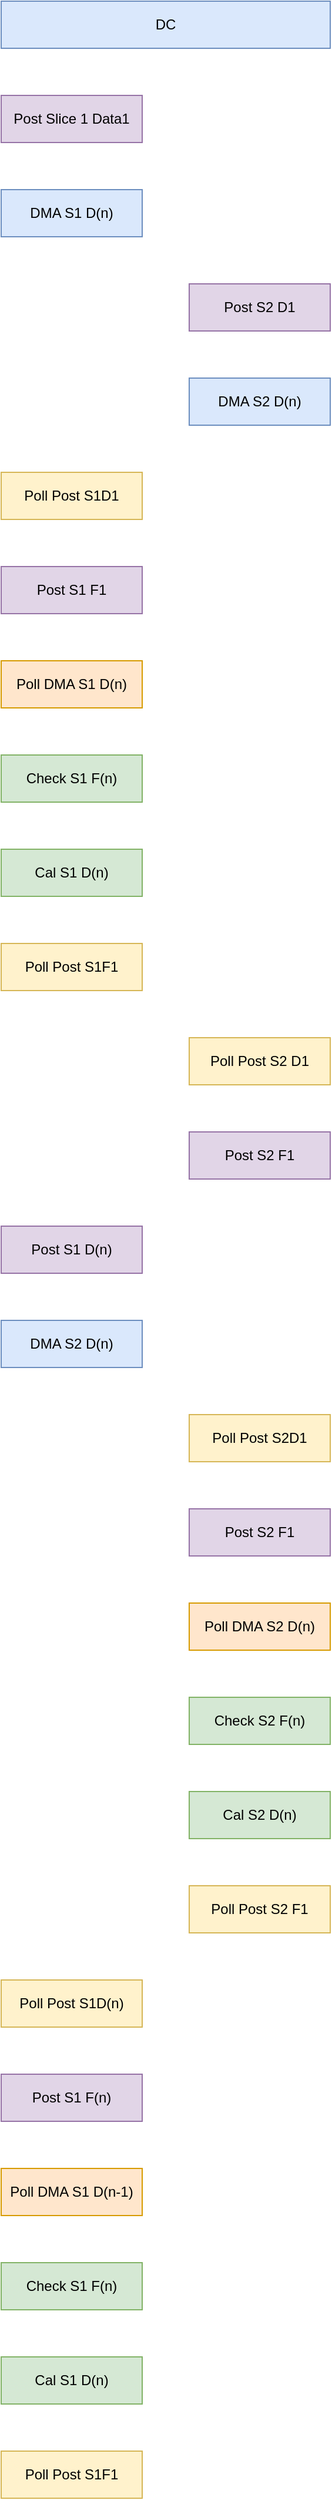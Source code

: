 <mxfile version="22.1.18" type="github">
  <diagram name="Page-1" id="3Tf1uQsE-VSfRwFhdxx6">
    <mxGraphModel dx="1035" dy="2142" grid="1" gridSize="10" guides="1" tooltips="1" connect="1" arrows="1" fold="1" page="1" pageScale="1" pageWidth="850" pageHeight="1100" math="0" shadow="0">
      <root>
        <mxCell id="0" />
        <mxCell id="1" parent="0" />
        <mxCell id="5yzuzg_MkdJ3tbxDxPKs-1" value="DC" style="rounded=0;whiteSpace=wrap;html=1;fillColor=#dae8fc;strokeColor=#6c8ebf;" vertex="1" parent="1">
          <mxGeometry x="1000" y="-1080" width="280" height="40" as="geometry" />
        </mxCell>
        <mxCell id="5yzuzg_MkdJ3tbxDxPKs-2" value="Post Slice 1 Data1" style="rounded=0;whiteSpace=wrap;html=1;fillColor=#e1d5e7;strokeColor=#9673a6;" vertex="1" parent="1">
          <mxGeometry x="1000" y="-1000" width="120" height="40" as="geometry" />
        </mxCell>
        <mxCell id="5yzuzg_MkdJ3tbxDxPKs-3" value="Poll Post S1D1" style="rounded=0;whiteSpace=wrap;html=1;fillColor=#fff2cc;strokeColor=#d6b656;" vertex="1" parent="1">
          <mxGeometry x="1000" y="-680" width="120" height="40" as="geometry" />
        </mxCell>
        <mxCell id="5yzuzg_MkdJ3tbxDxPKs-6" value="Check S1 F(n)" style="rounded=0;whiteSpace=wrap;html=1;fillColor=#d5e8d4;strokeColor=#82b366;" vertex="1" parent="1">
          <mxGeometry x="1000" y="-440" width="120" height="40" as="geometry" />
        </mxCell>
        <mxCell id="5yzuzg_MkdJ3tbxDxPKs-8" value="Post S2 D1" style="rounded=0;whiteSpace=wrap;html=1;fillColor=#e1d5e7;strokeColor=#9673a6;" vertex="1" parent="1">
          <mxGeometry x="1160" y="-840" width="120" height="40" as="geometry" />
        </mxCell>
        <mxCell id="5yzuzg_MkdJ3tbxDxPKs-9" value="DMA S1 D(n)" style="rounded=0;whiteSpace=wrap;html=1;fillColor=#dae8fc;strokeColor=#6c8ebf;" vertex="1" parent="1">
          <mxGeometry x="1000" y="-920" width="120" height="40" as="geometry" />
        </mxCell>
        <mxCell id="5yzuzg_MkdJ3tbxDxPKs-12" value="DMA S2 D(n)" style="rounded=0;whiteSpace=wrap;html=1;fillColor=#dae8fc;strokeColor=#6c8ebf;" vertex="1" parent="1">
          <mxGeometry x="1160" y="-760" width="120" height="40" as="geometry" />
        </mxCell>
        <mxCell id="5yzuzg_MkdJ3tbxDxPKs-13" value="Poll DMA S1 D(n)" style="rounded=0;whiteSpace=wrap;html=1;fillColor=#ffe6cc;strokeColor=#d79b00;" vertex="1" parent="1">
          <mxGeometry x="1000" y="-520" width="120" height="40" as="geometry" />
        </mxCell>
        <mxCell id="5yzuzg_MkdJ3tbxDxPKs-14" value="Cal S1 D(n)" style="rounded=0;whiteSpace=wrap;html=1;fillColor=#d5e8d4;strokeColor=#82b366;" vertex="1" parent="1">
          <mxGeometry x="1000" y="-360" width="120" height="40" as="geometry" />
        </mxCell>
        <mxCell id="5yzuzg_MkdJ3tbxDxPKs-15" value="Post S1 D(n)" style="rounded=0;whiteSpace=wrap;html=1;fillColor=#e1d5e7;strokeColor=#9673a6;" vertex="1" parent="1">
          <mxGeometry x="1000" y="-40" width="120" height="40" as="geometry" />
        </mxCell>
        <mxCell id="5yzuzg_MkdJ3tbxDxPKs-16" value="DMA S2 D(n)" style="rounded=0;whiteSpace=wrap;html=1;fillColor=#dae8fc;strokeColor=#6c8ebf;" vertex="1" parent="1">
          <mxGeometry x="1000" y="40" width="120" height="40" as="geometry" />
        </mxCell>
        <mxCell id="5yzuzg_MkdJ3tbxDxPKs-21" value="Post S1 F1" style="rounded=0;whiteSpace=wrap;html=1;fillColor=#e1d5e7;strokeColor=#9673a6;" vertex="1" parent="1">
          <mxGeometry x="1000" y="-600" width="120" height="40" as="geometry" />
        </mxCell>
        <mxCell id="5yzuzg_MkdJ3tbxDxPKs-23" value="Poll Post S1F1" style="rounded=0;whiteSpace=wrap;html=1;fillColor=#fff2cc;strokeColor=#d6b656;" vertex="1" parent="1">
          <mxGeometry x="1000" y="-280" width="120" height="40" as="geometry" />
        </mxCell>
        <mxCell id="5yzuzg_MkdJ3tbxDxPKs-29" value="Poll Post S2 D1" style="rounded=0;whiteSpace=wrap;html=1;fillColor=#fff2cc;strokeColor=#d6b656;" vertex="1" parent="1">
          <mxGeometry x="1160" y="-200" width="120" height="40" as="geometry" />
        </mxCell>
        <mxCell id="5yzuzg_MkdJ3tbxDxPKs-30" value="Post S2 F1" style="rounded=0;whiteSpace=wrap;html=1;fillColor=#e1d5e7;strokeColor=#9673a6;" vertex="1" parent="1">
          <mxGeometry x="1160" y="-120" width="120" height="40" as="geometry" />
        </mxCell>
        <mxCell id="5yzuzg_MkdJ3tbxDxPKs-31" value="Poll Post S2D1" style="rounded=0;whiteSpace=wrap;html=1;fillColor=#fff2cc;strokeColor=#d6b656;" vertex="1" parent="1">
          <mxGeometry x="1160" y="120" width="120" height="40" as="geometry" />
        </mxCell>
        <mxCell id="5yzuzg_MkdJ3tbxDxPKs-32" value="Check S2 F(n)" style="rounded=0;whiteSpace=wrap;html=1;fillColor=#d5e8d4;strokeColor=#82b366;" vertex="1" parent="1">
          <mxGeometry x="1160" y="360" width="120" height="40" as="geometry" />
        </mxCell>
        <mxCell id="5yzuzg_MkdJ3tbxDxPKs-33" value="Poll DMA S2 D(n)" style="rounded=0;whiteSpace=wrap;html=1;fillColor=#ffe6cc;strokeColor=#d79b00;" vertex="1" parent="1">
          <mxGeometry x="1160" y="280" width="120" height="40" as="geometry" />
        </mxCell>
        <mxCell id="5yzuzg_MkdJ3tbxDxPKs-34" value="Cal S2 D(n)" style="rounded=0;whiteSpace=wrap;html=1;fillColor=#d5e8d4;strokeColor=#82b366;" vertex="1" parent="1">
          <mxGeometry x="1160" y="440" width="120" height="40" as="geometry" />
        </mxCell>
        <mxCell id="5yzuzg_MkdJ3tbxDxPKs-35" value="Post S2 F1" style="rounded=0;whiteSpace=wrap;html=1;fillColor=#e1d5e7;strokeColor=#9673a6;" vertex="1" parent="1">
          <mxGeometry x="1160" y="200" width="120" height="40" as="geometry" />
        </mxCell>
        <mxCell id="5yzuzg_MkdJ3tbxDxPKs-36" value="Poll Post S2 F1" style="rounded=0;whiteSpace=wrap;html=1;fillColor=#fff2cc;strokeColor=#d6b656;" vertex="1" parent="1">
          <mxGeometry x="1160" y="520" width="120" height="40" as="geometry" />
        </mxCell>
        <mxCell id="5yzuzg_MkdJ3tbxDxPKs-43" value="Poll Post S1D(n)" style="rounded=0;whiteSpace=wrap;html=1;fillColor=#fff2cc;strokeColor=#d6b656;" vertex="1" parent="1">
          <mxGeometry x="1000" y="600" width="120" height="40" as="geometry" />
        </mxCell>
        <mxCell id="5yzuzg_MkdJ3tbxDxPKs-44" value="Check S1 F(n)" style="rounded=0;whiteSpace=wrap;html=1;fillColor=#d5e8d4;strokeColor=#82b366;" vertex="1" parent="1">
          <mxGeometry x="1000" y="840" width="120" height="40" as="geometry" />
        </mxCell>
        <mxCell id="5yzuzg_MkdJ3tbxDxPKs-45" value="Poll DMA S1 D(n-1)" style="rounded=0;whiteSpace=wrap;html=1;fillColor=#ffe6cc;strokeColor=#d79b00;" vertex="1" parent="1">
          <mxGeometry x="1000" y="760" width="120" height="40" as="geometry" />
        </mxCell>
        <mxCell id="5yzuzg_MkdJ3tbxDxPKs-46" value="Cal S1 D(n)" style="rounded=0;whiteSpace=wrap;html=1;fillColor=#d5e8d4;strokeColor=#82b366;" vertex="1" parent="1">
          <mxGeometry x="1000" y="920" width="120" height="40" as="geometry" />
        </mxCell>
        <mxCell id="5yzuzg_MkdJ3tbxDxPKs-47" value="Post S1 F(n)" style="rounded=0;whiteSpace=wrap;html=1;fillColor=#e1d5e7;strokeColor=#9673a6;" vertex="1" parent="1">
          <mxGeometry x="1000" y="680" width="120" height="40" as="geometry" />
        </mxCell>
        <mxCell id="5yzuzg_MkdJ3tbxDxPKs-48" value="Poll Post S1F1" style="rounded=0;whiteSpace=wrap;html=1;fillColor=#fff2cc;strokeColor=#d6b656;" vertex="1" parent="1">
          <mxGeometry x="1000" y="1000" width="120" height="40" as="geometry" />
        </mxCell>
      </root>
    </mxGraphModel>
  </diagram>
</mxfile>
